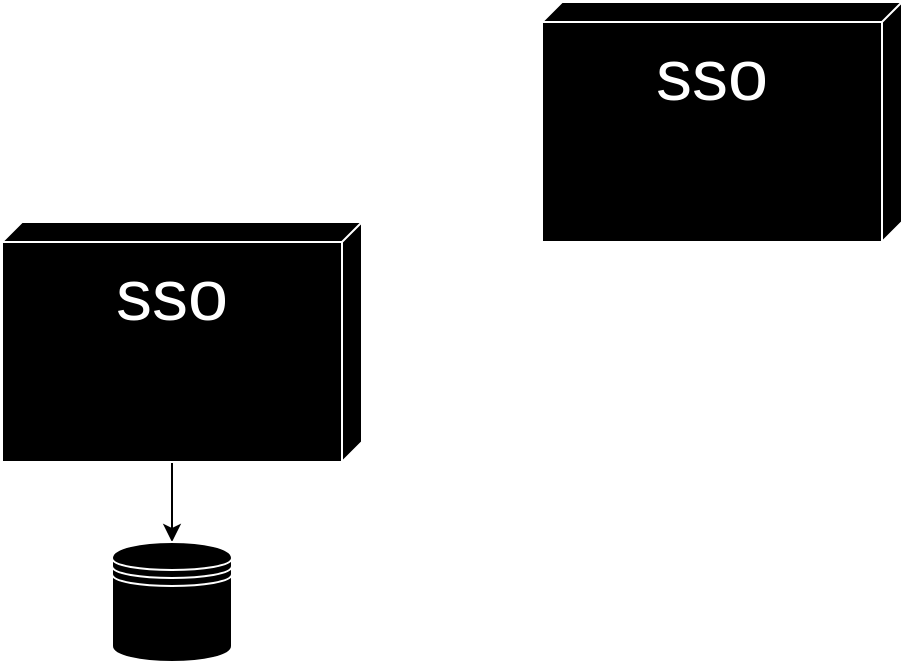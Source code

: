<mxfile version="21.6.9" type="github">
  <diagram name="Page-1" id="cP4HQzPJ9N6_ltwbS-ef">
    <mxGraphModel dx="682" dy="439" grid="1" gridSize="10" guides="1" tooltips="1" connect="1" arrows="1" fold="1" page="1" pageScale="1" pageWidth="827" pageHeight="1169" math="0" shadow="0">
      <root>
        <mxCell id="0" />
        <mxCell id="1" parent="0" />
        <mxCell id="1hKFzPxjXMCd9B1tTVk4-3" style="edgeStyle=orthogonalEdgeStyle;rounded=0;orthogonalLoop=1;jettySize=auto;html=1;exitX=0;exitY=0;exitDx=120;exitDy=95;exitPerimeter=0;entryX=0.5;entryY=0;entryDx=0;entryDy=0;" edge="1" parent="1" source="1hKFzPxjXMCd9B1tTVk4-1" target="1hKFzPxjXMCd9B1tTVk4-2">
          <mxGeometry relative="1" as="geometry" />
        </mxCell>
        <mxCell id="1hKFzPxjXMCd9B1tTVk4-1" value="&lt;font style=&quot;font-size: 36px;&quot; color=&quot;#ffffff&quot;&gt;sso&lt;/font&gt;" style="verticalAlign=top;align=center;spacingTop=8;spacingLeft=2;spacingRight=12;shape=cube;size=10;direction=south;fontStyle=4;html=1;whiteSpace=wrap;fillColor=#000000;strokeColor=#FFFFFF;" vertex="1" parent="1">
          <mxGeometry x="160" y="220" width="180" height="120" as="geometry" />
        </mxCell>
        <mxCell id="1hKFzPxjXMCd9B1tTVk4-2" value="" style="shape=datastore;whiteSpace=wrap;html=1;strokeColor=#FFFFFF;fillColor=#000000;" vertex="1" parent="1">
          <mxGeometry x="215" y="380" width="60" height="60" as="geometry" />
        </mxCell>
        <mxCell id="1hKFzPxjXMCd9B1tTVk4-4" value="&lt;font style=&quot;font-size: 36px;&quot; color=&quot;#ffffff&quot;&gt;sso&lt;/font&gt;" style="verticalAlign=top;align=center;spacingTop=8;spacingLeft=2;spacingRight=12;shape=cube;size=10;direction=south;fontStyle=4;html=1;whiteSpace=wrap;fillColor=#000000;strokeColor=#FFFFFF;" vertex="1" parent="1">
          <mxGeometry x="430" y="110" width="180" height="120" as="geometry" />
        </mxCell>
      </root>
    </mxGraphModel>
  </diagram>
</mxfile>
